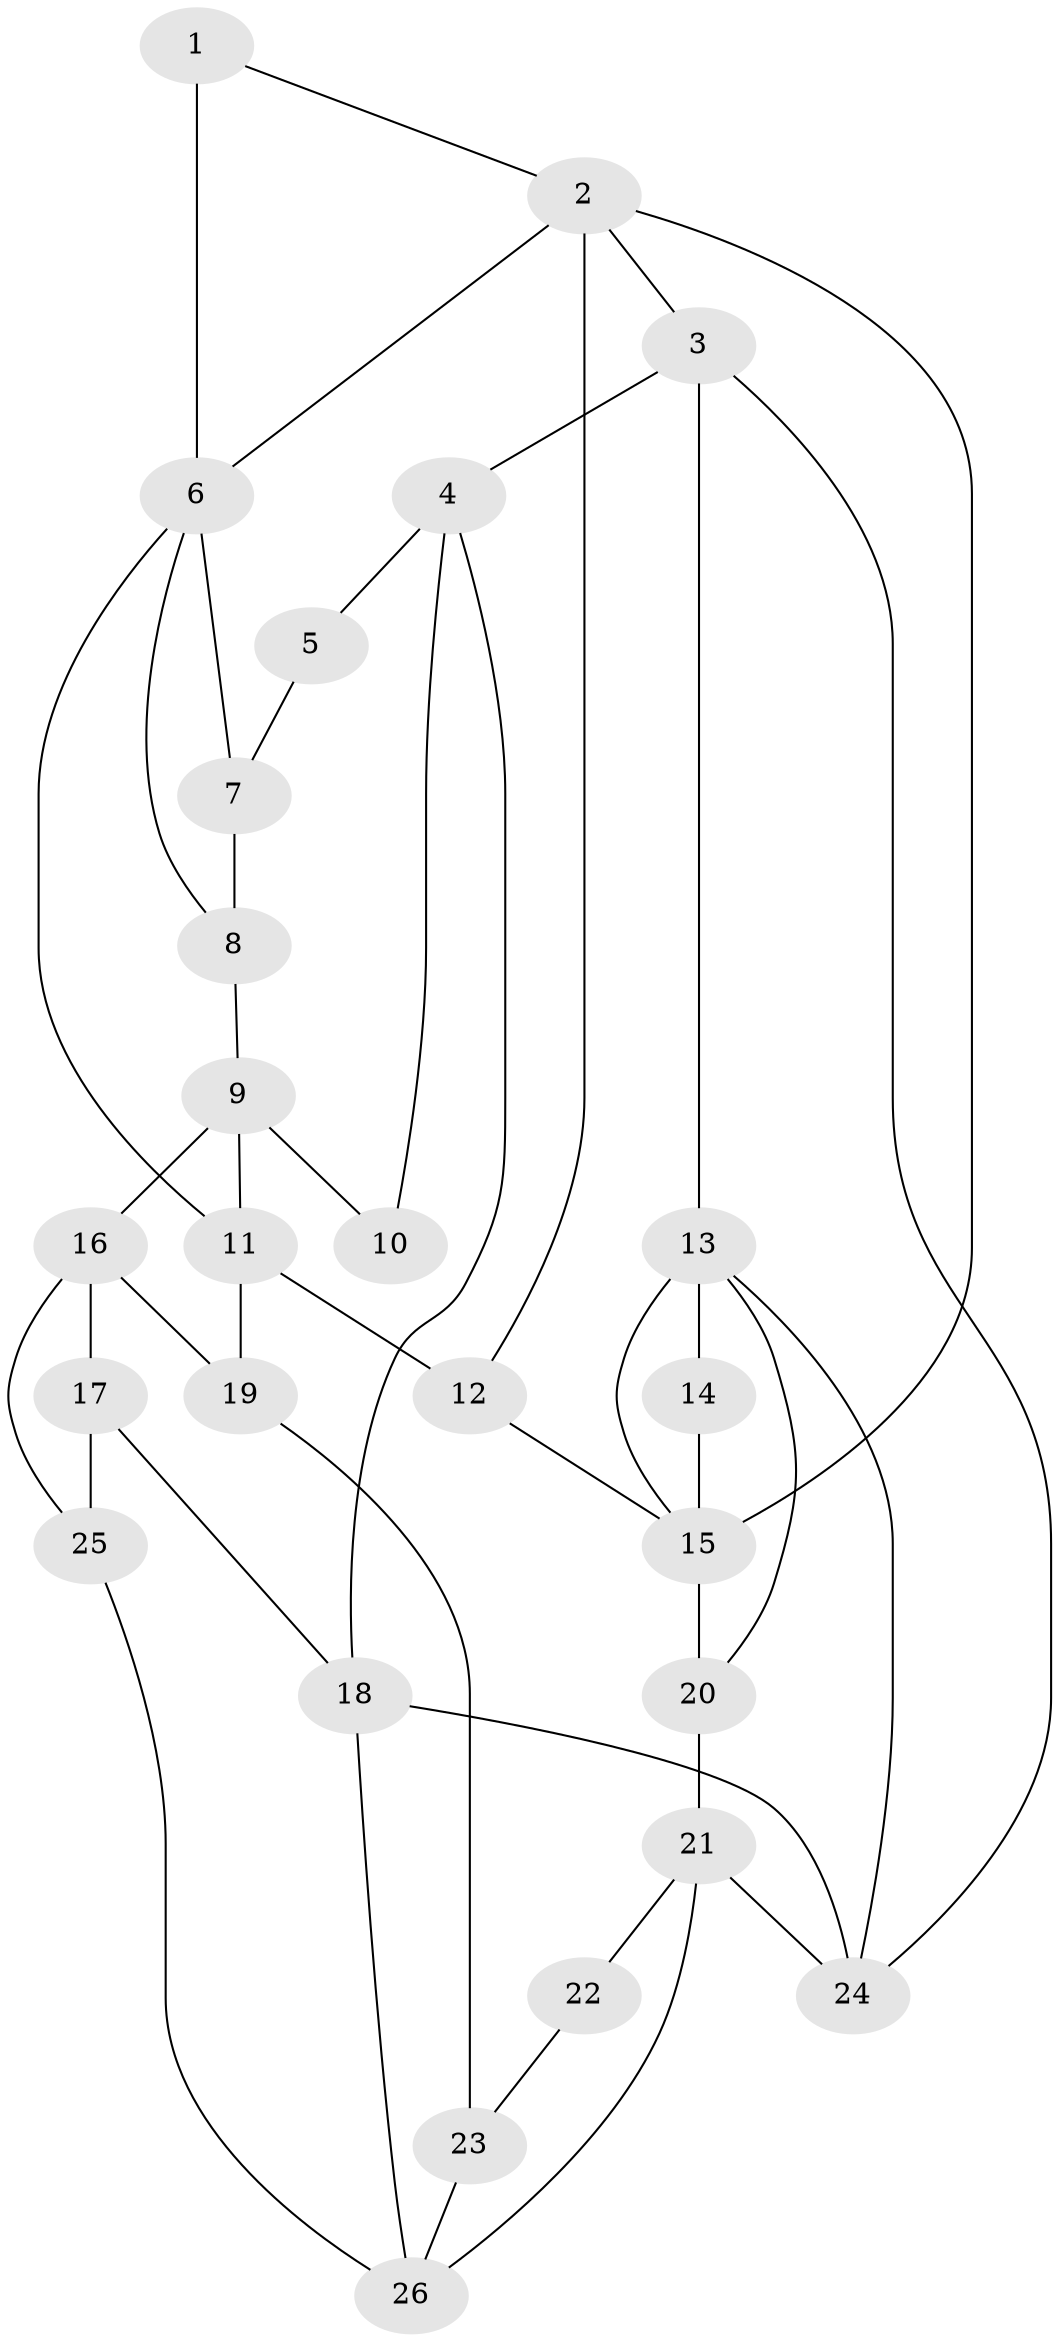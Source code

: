 // original degree distribution, {3: 0.038461538461538464, 5: 0.5, 6: 0.21153846153846154, 4: 0.25}
// Generated by graph-tools (version 1.1) at 2025/38/03/09/25 02:38:34]
// undirected, 26 vertices, 45 edges
graph export_dot {
graph [start="1"]
  node [color=gray90,style=filled];
  1;
  2;
  3;
  4;
  5;
  6;
  7;
  8;
  9;
  10;
  11;
  12;
  13;
  14;
  15;
  16;
  17;
  18;
  19;
  20;
  21;
  22;
  23;
  24;
  25;
  26;
  1 -- 2 [weight=1.0];
  1 -- 6 [weight=2.0];
  2 -- 3 [weight=1.0];
  2 -- 6 [weight=1.0];
  2 -- 12 [weight=1.0];
  2 -- 15 [weight=1.0];
  3 -- 4 [weight=1.0];
  3 -- 13 [weight=1.0];
  3 -- 24 [weight=1.0];
  4 -- 5 [weight=1.0];
  4 -- 10 [weight=1.0];
  4 -- 18 [weight=1.0];
  5 -- 7 [weight=1.0];
  6 -- 7 [weight=1.0];
  6 -- 8 [weight=1.0];
  6 -- 11 [weight=1.0];
  7 -- 8 [weight=1.0];
  8 -- 9 [weight=1.0];
  9 -- 10 [weight=2.0];
  9 -- 11 [weight=1.0];
  9 -- 16 [weight=2.0];
  11 -- 12 [weight=1.0];
  11 -- 19 [weight=1.0];
  12 -- 15 [weight=1.0];
  13 -- 14 [weight=2.0];
  13 -- 15 [weight=1.0];
  13 -- 20 [weight=1.0];
  13 -- 24 [weight=1.0];
  14 -- 15 [weight=1.0];
  15 -- 20 [weight=2.0];
  16 -- 17 [weight=1.0];
  16 -- 19 [weight=1.0];
  16 -- 25 [weight=1.0];
  17 -- 18 [weight=1.0];
  17 -- 25 [weight=1.0];
  18 -- 24 [weight=1.0];
  18 -- 26 [weight=1.0];
  19 -- 23 [weight=1.0];
  20 -- 21 [weight=2.0];
  21 -- 22 [weight=2.0];
  21 -- 24 [weight=1.0];
  21 -- 26 [weight=1.0];
  22 -- 23 [weight=1.0];
  23 -- 26 [weight=1.0];
  25 -- 26 [weight=1.0];
}
